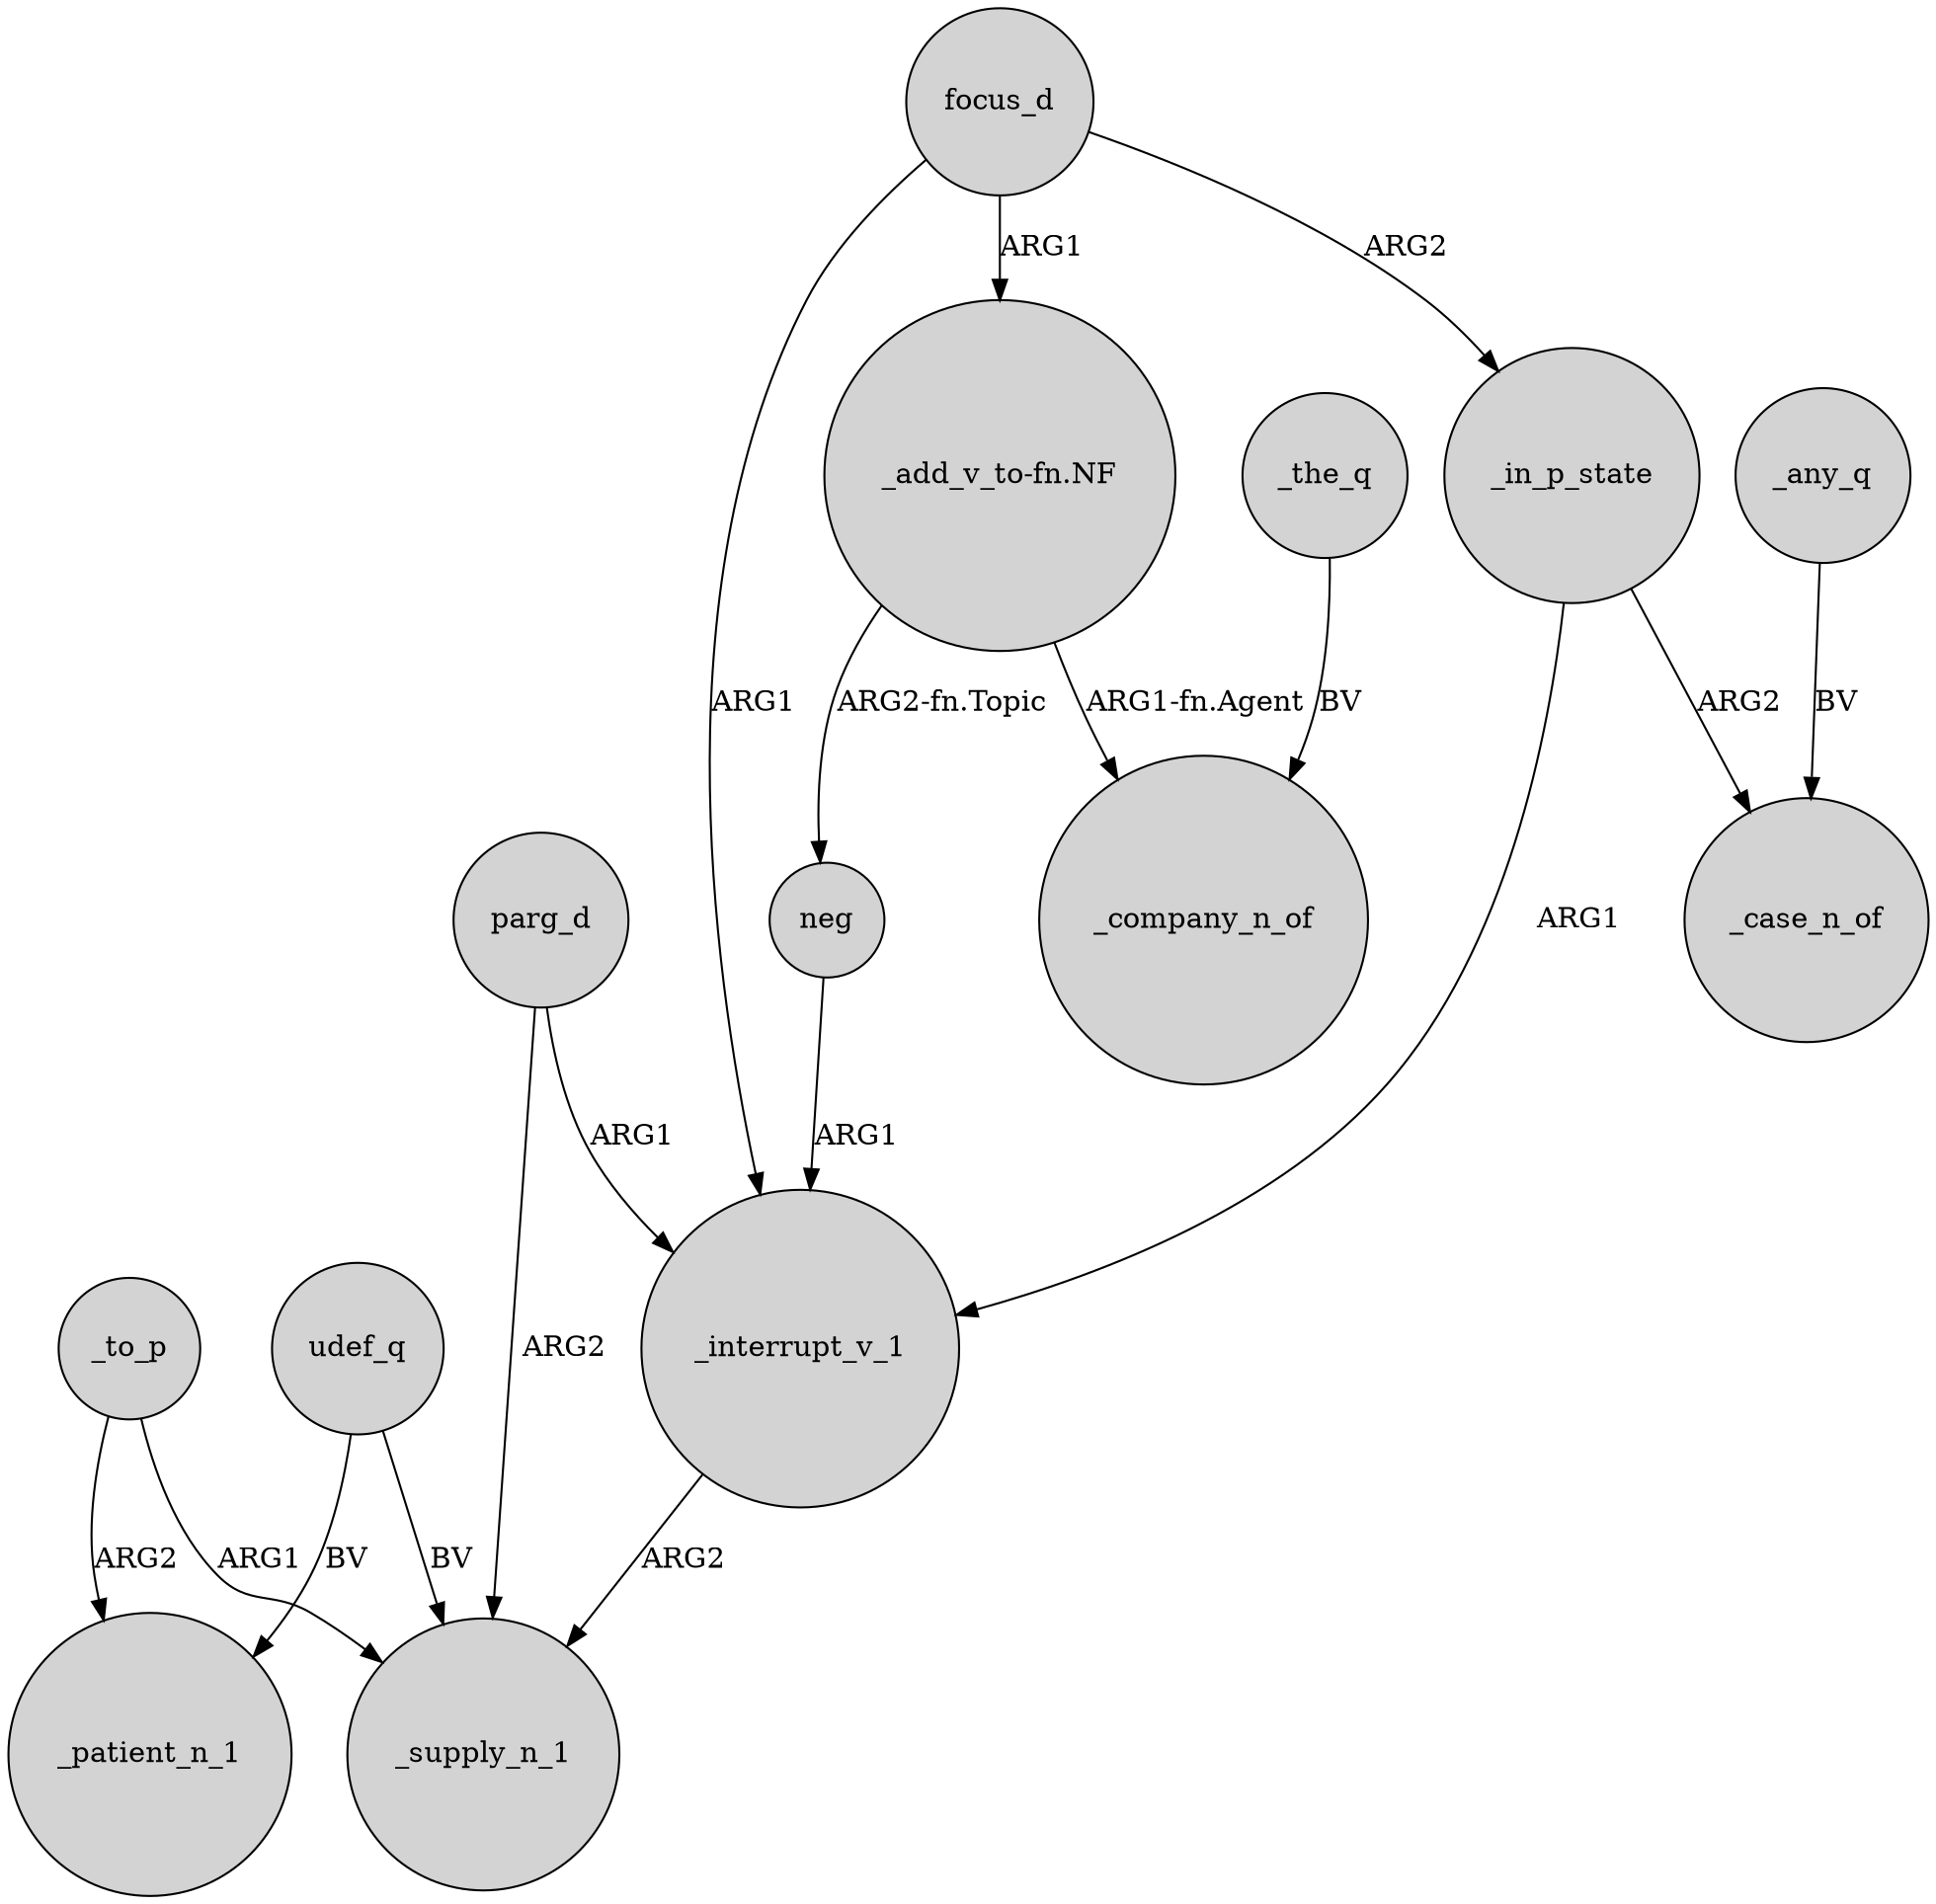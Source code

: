 digraph {
	node [shape=circle style=filled]
	_to_p -> _patient_n_1 [label=ARG2]
	parg_d -> _interrupt_v_1 [label=ARG1]
	_any_q -> _case_n_of [label=BV]
	_to_p -> _supply_n_1 [label=ARG1]
	focus_d -> "_add_v_to-fn.NF" [label=ARG1]
	_in_p_state -> _case_n_of [label=ARG2]
	udef_q -> _patient_n_1 [label=BV]
	udef_q -> _supply_n_1 [label=BV]
	focus_d -> _interrupt_v_1 [label=ARG1]
	_in_p_state -> _interrupt_v_1 [label=ARG1]
	_interrupt_v_1 -> _supply_n_1 [label=ARG2]
	neg -> _interrupt_v_1 [label=ARG1]
	parg_d -> _supply_n_1 [label=ARG2]
	_the_q -> _company_n_of [label=BV]
	"_add_v_to-fn.NF" -> neg [label="ARG2-fn.Topic"]
	"_add_v_to-fn.NF" -> _company_n_of [label="ARG1-fn.Agent"]
	focus_d -> _in_p_state [label=ARG2]
}
